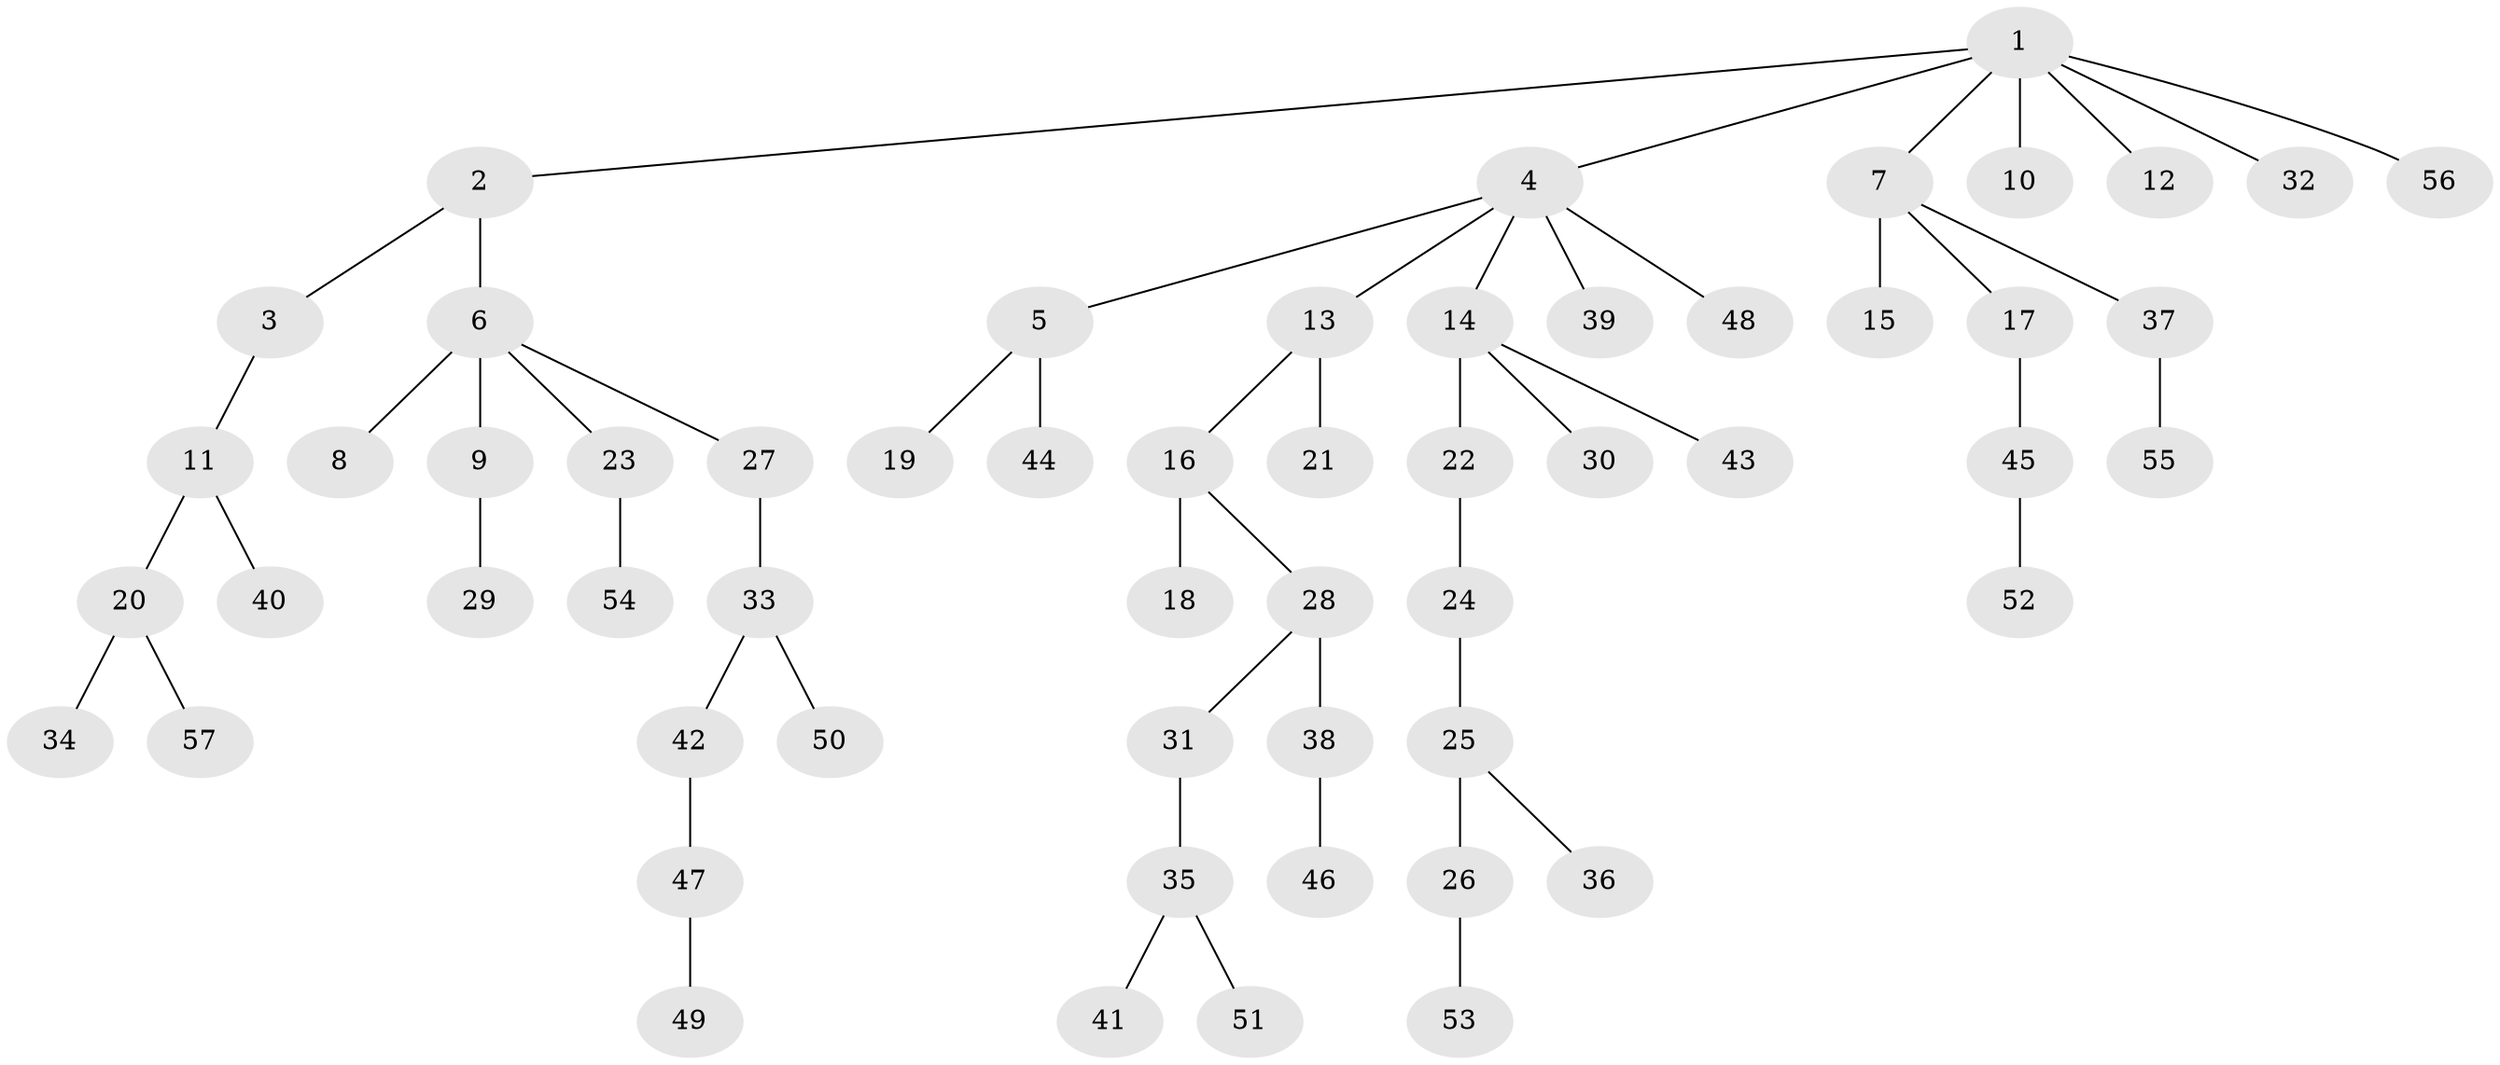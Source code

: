 // original degree distribution, {7: 0.00909090909090909, 4: 0.06363636363636363, 3: 0.10909090909090909, 6: 0.01818181818181818, 5: 0.02727272727272727, 1: 0.45454545454545453, 2: 0.3181818181818182}
// Generated by graph-tools (version 1.1) at 2025/52/03/04/25 22:52:02]
// undirected, 57 vertices, 56 edges
graph export_dot {
  node [color=gray90,style=filled];
  1;
  2;
  3;
  4;
  5;
  6;
  7;
  8;
  9;
  10;
  11;
  12;
  13;
  14;
  15;
  16;
  17;
  18;
  19;
  20;
  21;
  22;
  23;
  24;
  25;
  26;
  27;
  28;
  29;
  30;
  31;
  32;
  33;
  34;
  35;
  36;
  37;
  38;
  39;
  40;
  41;
  42;
  43;
  44;
  45;
  46;
  47;
  48;
  49;
  50;
  51;
  52;
  53;
  54;
  55;
  56;
  57;
  1 -- 2 [weight=1.0];
  1 -- 4 [weight=1.0];
  1 -- 7 [weight=1.0];
  1 -- 10 [weight=1.0];
  1 -- 12 [weight=1.0];
  1 -- 32 [weight=1.0];
  1 -- 56 [weight=1.0];
  2 -- 3 [weight=1.0];
  2 -- 6 [weight=1.0];
  3 -- 11 [weight=1.0];
  4 -- 5 [weight=1.0];
  4 -- 13 [weight=1.0];
  4 -- 14 [weight=1.0];
  4 -- 39 [weight=1.0];
  4 -- 48 [weight=1.0];
  5 -- 19 [weight=1.0];
  5 -- 44 [weight=2.0];
  6 -- 8 [weight=1.0];
  6 -- 9 [weight=3.0];
  6 -- 23 [weight=1.0];
  6 -- 27 [weight=1.0];
  7 -- 15 [weight=1.0];
  7 -- 17 [weight=1.0];
  7 -- 37 [weight=1.0];
  9 -- 29 [weight=1.0];
  11 -- 20 [weight=1.0];
  11 -- 40 [weight=1.0];
  13 -- 16 [weight=1.0];
  13 -- 21 [weight=1.0];
  14 -- 22 [weight=2.0];
  14 -- 30 [weight=1.0];
  14 -- 43 [weight=1.0];
  16 -- 18 [weight=2.0];
  16 -- 28 [weight=1.0];
  17 -- 45 [weight=1.0];
  20 -- 34 [weight=1.0];
  20 -- 57 [weight=1.0];
  22 -- 24 [weight=1.0];
  23 -- 54 [weight=1.0];
  24 -- 25 [weight=1.0];
  25 -- 26 [weight=1.0];
  25 -- 36 [weight=1.0];
  26 -- 53 [weight=1.0];
  27 -- 33 [weight=1.0];
  28 -- 31 [weight=1.0];
  28 -- 38 [weight=1.0];
  31 -- 35 [weight=1.0];
  33 -- 42 [weight=1.0];
  33 -- 50 [weight=1.0];
  35 -- 41 [weight=1.0];
  35 -- 51 [weight=1.0];
  37 -- 55 [weight=1.0];
  38 -- 46 [weight=1.0];
  42 -- 47 [weight=2.0];
  45 -- 52 [weight=1.0];
  47 -- 49 [weight=1.0];
}
